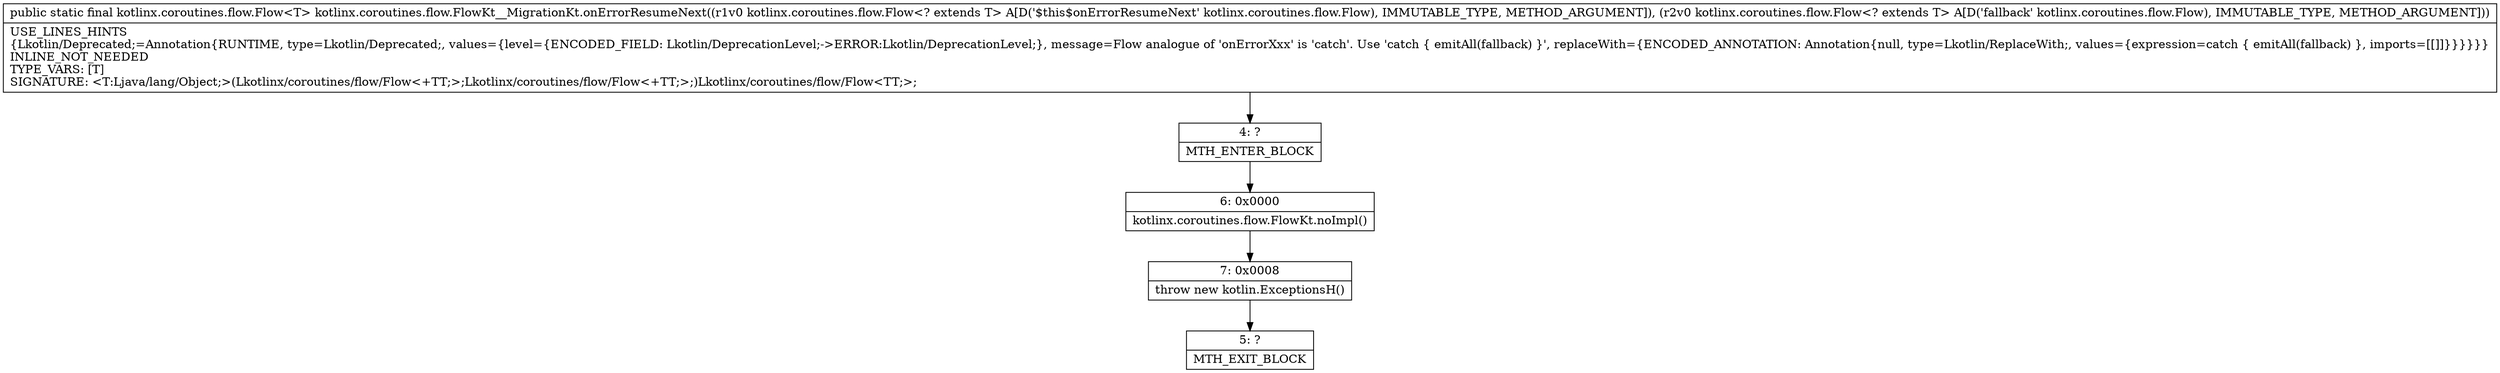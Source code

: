 digraph "CFG forkotlinx.coroutines.flow.FlowKt__MigrationKt.onErrorResumeNext(Lkotlinx\/coroutines\/flow\/Flow;Lkotlinx\/coroutines\/flow\/Flow;)Lkotlinx\/coroutines\/flow\/Flow;" {
Node_4 [shape=record,label="{4\:\ ?|MTH_ENTER_BLOCK\l}"];
Node_6 [shape=record,label="{6\:\ 0x0000|kotlinx.coroutines.flow.FlowKt.noImpl()\l}"];
Node_7 [shape=record,label="{7\:\ 0x0008|throw new kotlin.ExceptionsH()\l}"];
Node_5 [shape=record,label="{5\:\ ?|MTH_EXIT_BLOCK\l}"];
MethodNode[shape=record,label="{public static final kotlinx.coroutines.flow.Flow\<T\> kotlinx.coroutines.flow.FlowKt__MigrationKt.onErrorResumeNext((r1v0 kotlinx.coroutines.flow.Flow\<? extends T\> A[D('$this$onErrorResumeNext' kotlinx.coroutines.flow.Flow), IMMUTABLE_TYPE, METHOD_ARGUMENT]), (r2v0 kotlinx.coroutines.flow.Flow\<? extends T\> A[D('fallback' kotlinx.coroutines.flow.Flow), IMMUTABLE_TYPE, METHOD_ARGUMENT]))  | USE_LINES_HINTS\l\{Lkotlin\/Deprecated;=Annotation\{RUNTIME, type=Lkotlin\/Deprecated;, values=\{level=\{ENCODED_FIELD: Lkotlin\/DeprecationLevel;\-\>ERROR:Lkotlin\/DeprecationLevel;\}, message=Flow analogue of 'onErrorXxx' is 'catch'. Use 'catch \{ emitAll(fallback) \}', replaceWith=\{ENCODED_ANNOTATION: Annotation\{null, type=Lkotlin\/ReplaceWith;, values=\{expression=catch \{ emitAll(fallback) \}, imports=[[]]\}\}\}\}\}\}\lINLINE_NOT_NEEDED\lTYPE_VARS: [T]\lSIGNATURE: \<T:Ljava\/lang\/Object;\>(Lkotlinx\/coroutines\/flow\/Flow\<+TT;\>;Lkotlinx\/coroutines\/flow\/Flow\<+TT;\>;)Lkotlinx\/coroutines\/flow\/Flow\<TT;\>;\l}"];
MethodNode -> Node_4;Node_4 -> Node_6;
Node_6 -> Node_7;
Node_7 -> Node_5;
}

